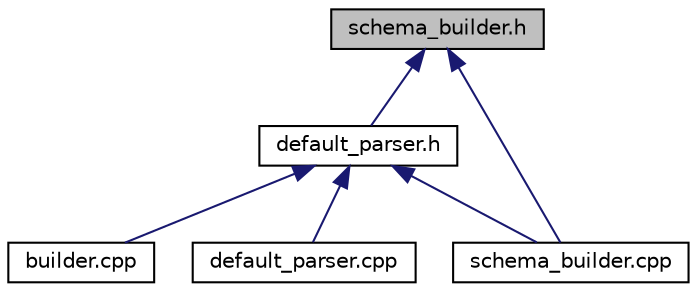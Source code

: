 digraph "schema_builder.h"
{
  edge [fontname="Helvetica",fontsize="10",labelfontname="Helvetica",labelfontsize="10"];
  node [fontname="Helvetica",fontsize="10",shape=record];
  Node55 [label="schema_builder.h",height=0.2,width=0.4,color="black", fillcolor="grey75", style="filled", fontcolor="black"];
  Node55 -> Node56 [dir="back",color="midnightblue",fontsize="10",style="solid",fontname="Helvetica"];
  Node56 [label="default_parser.h",height=0.2,width=0.4,color="black", fillcolor="white", style="filled",URL="$default__parser_8h.html"];
  Node56 -> Node57 [dir="back",color="midnightblue",fontsize="10",style="solid",fontname="Helvetica"];
  Node57 [label="builder.cpp",height=0.2,width=0.4,color="black", fillcolor="white", style="filled",URL="$builder_8cpp.html"];
  Node56 -> Node58 [dir="back",color="midnightblue",fontsize="10",style="solid",fontname="Helvetica"];
  Node58 [label="default_parser.cpp",height=0.2,width=0.4,color="black", fillcolor="white", style="filled",URL="$default__parser_8cpp.html"];
  Node56 -> Node59 [dir="back",color="midnightblue",fontsize="10",style="solid",fontname="Helvetica"];
  Node59 [label="schema_builder.cpp",height=0.2,width=0.4,color="black", fillcolor="white", style="filled",URL="$schema__builder_8cpp.html"];
  Node55 -> Node59 [dir="back",color="midnightblue",fontsize="10",style="solid",fontname="Helvetica"];
}
